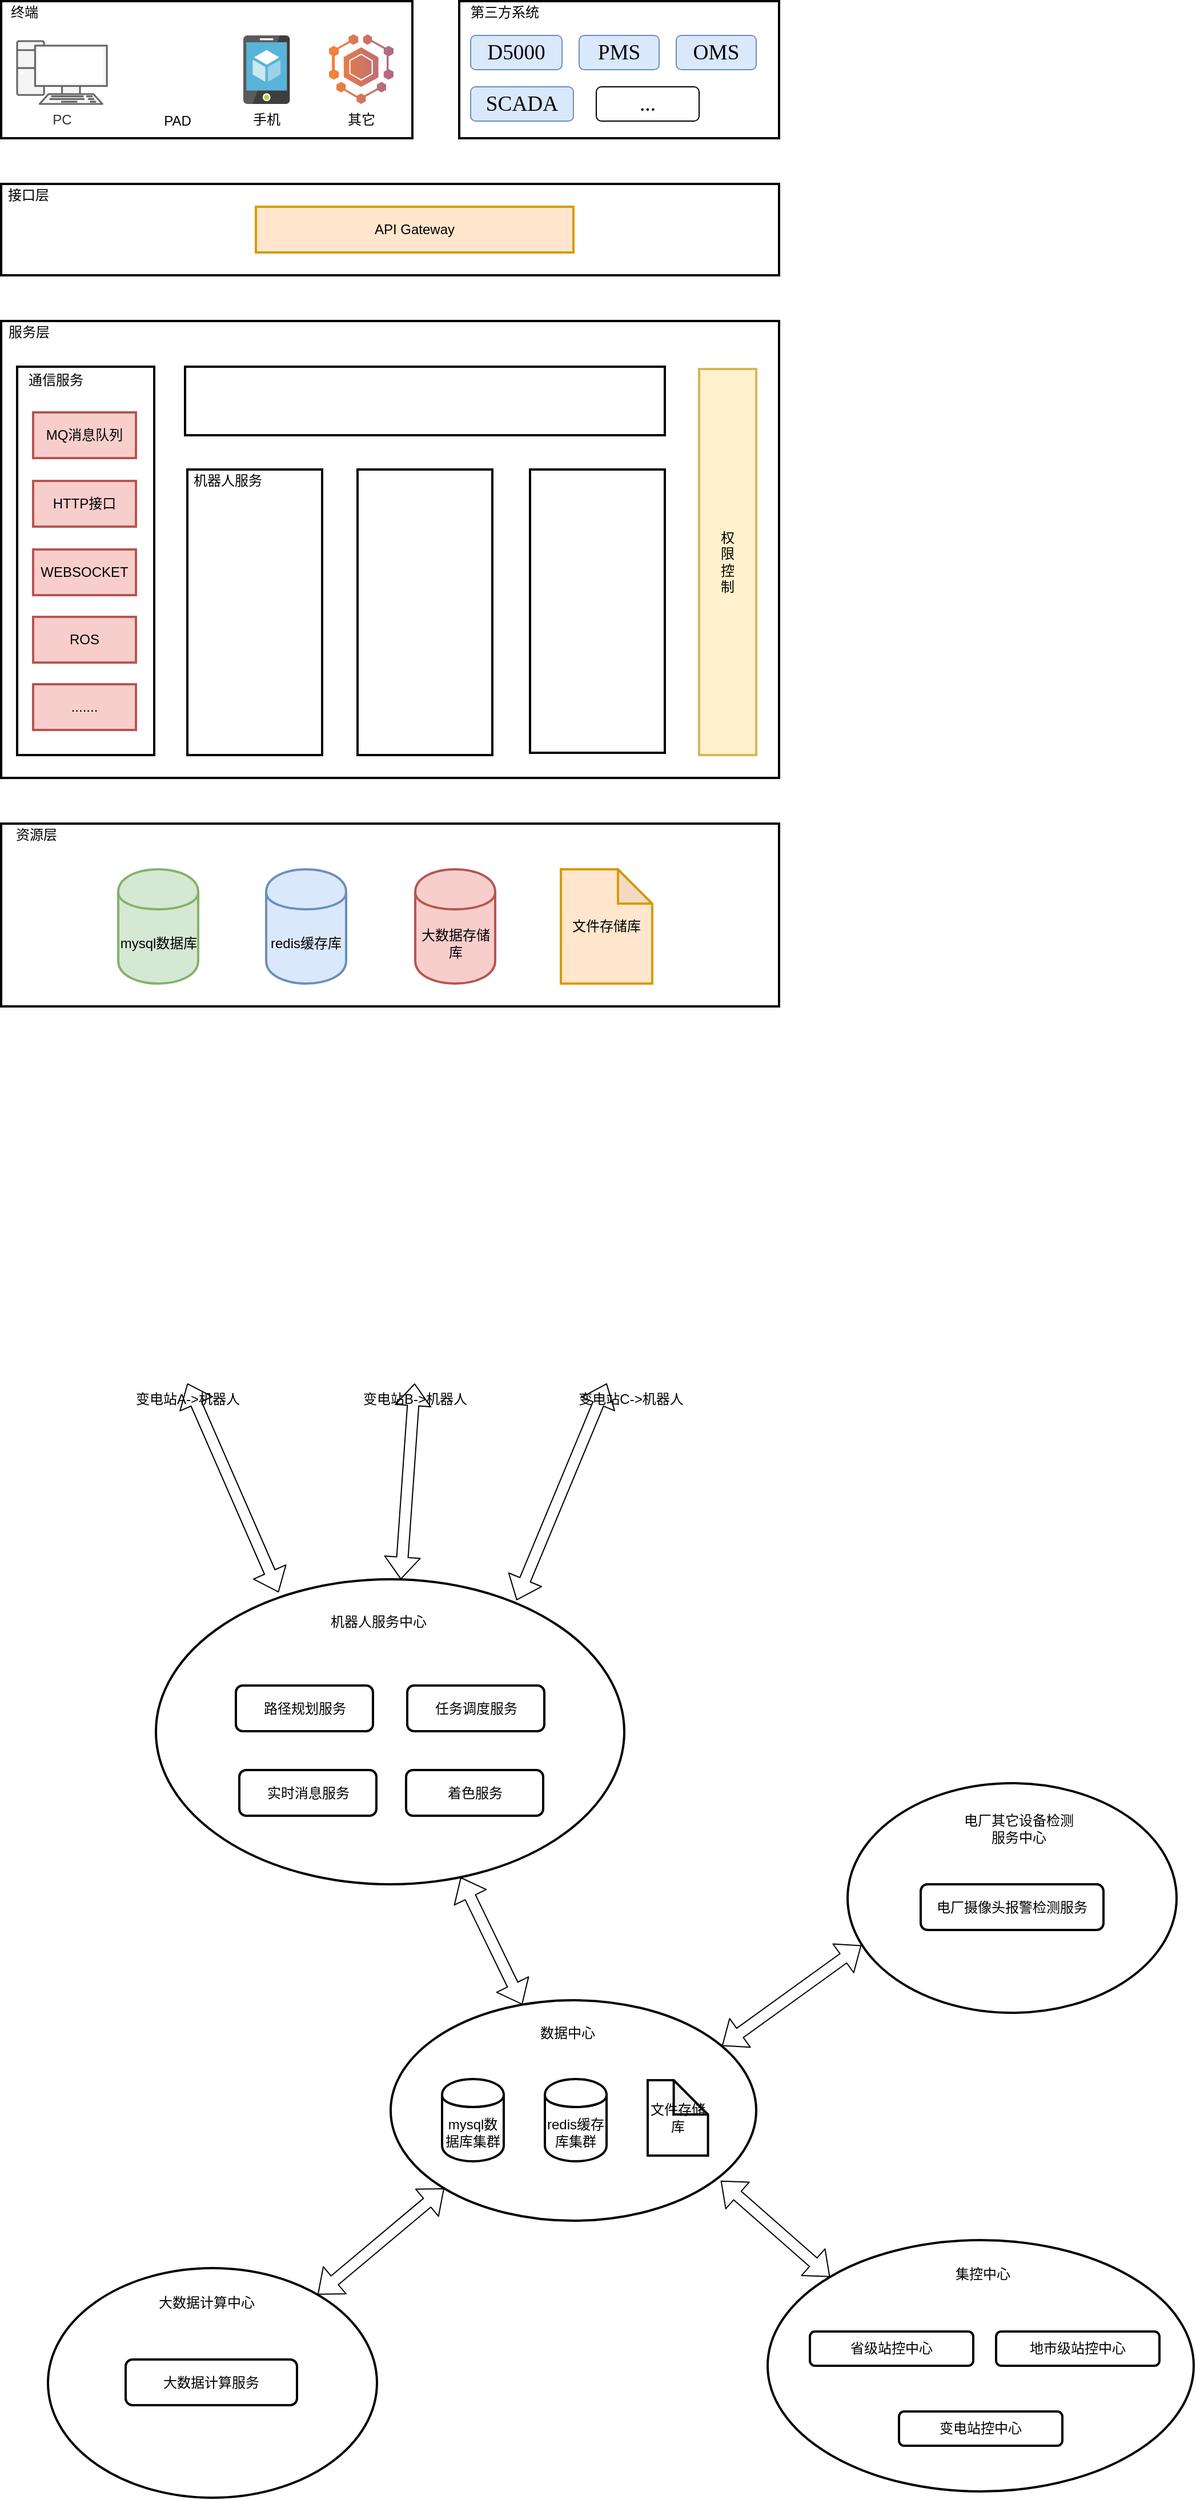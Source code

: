 <mxfile version="12.8.8" type="github">
  <diagram id="68AKn7hBrkc6Hizn51Uo" name="第 1 页">
    <mxGraphModel dx="932" dy="508" grid="1" gridSize="10" guides="1" tooltips="1" connect="1" arrows="1" fold="1" page="1" pageScale="1" pageWidth="1654" pageHeight="2336" math="0" shadow="0">
      <root>
        <mxCell id="0" />
        <mxCell id="1" parent="0" />
        <mxCell id="wY_InP9v4MQlX6HiAcbp-20" value="" style="rounded=0;whiteSpace=wrap;html=1;labelBackgroundColor=#333333;strokeWidth=2;fillColor=none;" vertex="1" parent="1">
          <mxGeometry x="79" y="320" width="681" height="400" as="geometry" />
        </mxCell>
        <mxCell id="wY_InP9v4MQlX6HiAcbp-31" value="" style="rounded=0;whiteSpace=wrap;html=1;labelBackgroundColor=none;strokeWidth=2;fillColor=none;" vertex="1" parent="1">
          <mxGeometry x="242" y="450" width="118" height="250" as="geometry" />
        </mxCell>
        <mxCell id="wY_InP9v4MQlX6HiAcbp-1" value="" style="rounded=0;whiteSpace=wrap;html=1;strokeWidth=2;" vertex="1" parent="1">
          <mxGeometry x="79" y="40" width="360" height="120" as="geometry" />
        </mxCell>
        <mxCell id="wY_InP9v4MQlX6HiAcbp-2" value="" style="rounded=0;whiteSpace=wrap;html=1;strokeWidth=2;" vertex="1" parent="1">
          <mxGeometry x="480" y="40" width="280" height="120" as="geometry" />
        </mxCell>
        <mxCell id="wY_InP9v4MQlX6HiAcbp-3" value="终端" style="text;html=1;strokeColor=none;fillColor=none;align=center;verticalAlign=middle;whiteSpace=wrap;rounded=0;" vertex="1" parent="1">
          <mxGeometry x="79" y="40" width="41" height="20" as="geometry" />
        </mxCell>
        <mxCell id="wY_InP9v4MQlX6HiAcbp-4" value="第三方系统" style="text;html=1;strokeColor=none;fillColor=none;align=center;verticalAlign=middle;whiteSpace=wrap;rounded=0;" vertex="1" parent="1">
          <mxGeometry x="480" y="40" width="80" height="20" as="geometry" />
        </mxCell>
        <mxCell id="wY_InP9v4MQlX6HiAcbp-5" value="&lt;span lang=&quot;EN-US&quot; style=&quot;white-space: normal ; font-size: 14pt ; font-family: &amp;#34;tim&amp;#34; , serif&quot;&gt;D5000&lt;/span&gt;&lt;span style=&quot;font-size: medium ; white-space: normal&quot;&gt;&lt;/span&gt;" style="rounded=1;whiteSpace=wrap;html=1;fillColor=#dae8fc;strokeColor=#6c8ebf;" vertex="1" parent="1">
          <mxGeometry x="490" y="70" width="80" height="30" as="geometry" />
        </mxCell>
        <mxCell id="wY_InP9v4MQlX6HiAcbp-6" value="&lt;span lang=&quot;EN-US&quot; style=&quot;white-space: normal ; font-size: 14pt ; font-family: &amp;#34;tim&amp;#34; , serif&quot;&gt;PMS&lt;/span&gt;&lt;span style=&quot;font-size: medium ; white-space: normal&quot;&gt;&lt;/span&gt;" style="rounded=1;whiteSpace=wrap;html=1;fillColor=#dae8fc;strokeColor=#6c8ebf;" vertex="1" parent="1">
          <mxGeometry x="585" y="70" width="70" height="30" as="geometry" />
        </mxCell>
        <mxCell id="wY_InP9v4MQlX6HiAcbp-7" value="&lt;span lang=&quot;EN-US&quot; style=&quot;font-size: 14pt ; font-family: &amp;#34;tim&amp;#34; , serif&quot;&gt;OMS&lt;/span&gt;&lt;span style=&quot;font-size: medium&quot;&gt;&lt;/span&gt;" style="rounded=1;whiteSpace=wrap;html=1;fillColor=#dae8fc;strokeColor=#6c8ebf;" vertex="1" parent="1">
          <mxGeometry x="670" y="70" width="70" height="30" as="geometry" />
        </mxCell>
        <mxCell id="wY_InP9v4MQlX6HiAcbp-8" value="&lt;span lang=&quot;EN-US&quot; style=&quot;font-size: 14pt ; font-family: &amp;#34;tim&amp;#34; , serif&quot;&gt;SCADA&lt;/span&gt;&lt;span style=&quot;font-size: medium&quot;&gt;&lt;/span&gt;" style="rounded=1;whiteSpace=wrap;html=1;fillColor=#dae8fc;strokeColor=#6c8ebf;" vertex="1" parent="1">
          <mxGeometry x="490" y="115" width="90" height="30" as="geometry" />
        </mxCell>
        <mxCell id="wY_InP9v4MQlX6HiAcbp-9" value="&lt;span lang=&quot;EN-US&quot; style=&quot;font-size: 14pt ; font-family: &amp;#34;tim&amp;#34; , serif&quot;&gt;...&lt;/span&gt;&lt;span style=&quot;font-size: medium&quot;&gt;&lt;/span&gt;" style="rounded=1;whiteSpace=wrap;html=1;" vertex="1" parent="1">
          <mxGeometry x="600" y="115" width="90" height="30" as="geometry" />
        </mxCell>
        <mxCell id="wY_InP9v4MQlX6HiAcbp-10" value="PC" style="verticalAlign=top;verticalLabelPosition=bottom;labelPosition=center;align=center;html=1;outlineConnect=0;fillColor=#f5f5f5;strokeColor=#666666;gradientDirection=north;strokeWidth=2;shape=mxgraph.networks.pc;fontColor=#333333;" vertex="1" parent="1">
          <mxGeometry x="93" y="75" width="78.57" height="55" as="geometry" />
        </mxCell>
        <mxCell id="wY_InP9v4MQlX6HiAcbp-13" value="手机" style="aspect=fixed;html=1;points=[];align=center;image;fontSize=12;image=img/lib/mscae/App_Service_Mobile_App.svg;" vertex="1" parent="1">
          <mxGeometry x="291" y="70" width="40.8" height="60" as="geometry" />
        </mxCell>
        <mxCell id="wY_InP9v4MQlX6HiAcbp-15" value="其它" style="outlineConnect=0;dashed=0;verticalLabelPosition=bottom;verticalAlign=top;align=center;html=1;shape=mxgraph.aws3.mobile_hub;fillColor=#AD688A;gradientColor=#F58435;gradientDirection=west;pointerEvents=1" vertex="1" parent="1">
          <mxGeometry x="366" y="69" width="56.48" height="61" as="geometry" />
        </mxCell>
        <mxCell id="wY_InP9v4MQlX6HiAcbp-16" value="" style="rounded=0;whiteSpace=wrap;html=1;strokeWidth=2;" vertex="1" parent="1">
          <mxGeometry x="79" y="200" width="681" height="80" as="geometry" />
        </mxCell>
        <mxCell id="wY_InP9v4MQlX6HiAcbp-17" value="API Gateway" style="rounded=0;whiteSpace=wrap;html=1;strokeWidth=2;fillColor=#ffe6cc;strokeColor=#d79b00;" vertex="1" parent="1">
          <mxGeometry x="302" y="220" width="278" height="40" as="geometry" />
        </mxCell>
        <mxCell id="wY_InP9v4MQlX6HiAcbp-18" value="接口层" style="text;html=1;strokeColor=none;fillColor=none;align=center;verticalAlign=middle;whiteSpace=wrap;rounded=0;" vertex="1" parent="1">
          <mxGeometry x="80" y="200" width="46" height="20" as="geometry" />
        </mxCell>
        <mxCell id="wY_InP9v4MQlX6HiAcbp-19" value="PAD" style="shape=image;html=1;verticalAlign=top;verticalLabelPosition=bottom;labelBackgroundColor=#ffffff;imageAspect=0;aspect=fixed;image=https://cdn3.iconfinder.com/data/icons/streamline-icon-set-free-pack/48/Streamline-12-128.png;strokeWidth=2;fillColor=#1A1A1A;imageBackground=#ffffff;" vertex="1" parent="1">
          <mxGeometry x="202" y="70" width="61" height="61" as="geometry" />
        </mxCell>
        <mxCell id="wY_InP9v4MQlX6HiAcbp-21" value="服务层" style="text;html=1;strokeColor=none;fillColor=none;align=center;verticalAlign=middle;whiteSpace=wrap;rounded=0;labelBackgroundColor=none;" vertex="1" parent="1">
          <mxGeometry x="80" y="320" width="47" height="20" as="geometry" />
        </mxCell>
        <mxCell id="wY_InP9v4MQlX6HiAcbp-22" value="" style="rounded=0;whiteSpace=wrap;html=1;labelBackgroundColor=none;strokeWidth=2;fillColor=none;" vertex="1" parent="1">
          <mxGeometry x="93" y="360" width="120" height="340" as="geometry" />
        </mxCell>
        <mxCell id="wY_InP9v4MQlX6HiAcbp-23" value="通信服务" style="text;html=1;strokeColor=none;fillColor=none;align=center;verticalAlign=middle;whiteSpace=wrap;rounded=0;labelBackgroundColor=none;" vertex="1" parent="1">
          <mxGeometry x="94" y="362" width="66" height="20" as="geometry" />
        </mxCell>
        <mxCell id="wY_InP9v4MQlX6HiAcbp-25" value="MQ消息队列" style="rounded=0;whiteSpace=wrap;html=1;labelBackgroundColor=none;strokeWidth=2;fillColor=#f8cecc;strokeColor=#b85450;" vertex="1" parent="1">
          <mxGeometry x="107" y="400" width="90" height="40" as="geometry" />
        </mxCell>
        <mxCell id="wY_InP9v4MQlX6HiAcbp-26" value="HTTP接口" style="rounded=0;whiteSpace=wrap;html=1;labelBackgroundColor=none;strokeWidth=2;fillColor=#f8cecc;strokeColor=#b85450;" vertex="1" parent="1">
          <mxGeometry x="107" y="460" width="90" height="40" as="geometry" />
        </mxCell>
        <mxCell id="wY_InP9v4MQlX6HiAcbp-28" value="WEBSOCKET" style="rounded=0;whiteSpace=wrap;html=1;labelBackgroundColor=none;strokeWidth=2;fillColor=#f8cecc;strokeColor=#b85450;" vertex="1" parent="1">
          <mxGeometry x="107" y="520" width="90" height="40" as="geometry" />
        </mxCell>
        <mxCell id="wY_InP9v4MQlX6HiAcbp-29" value="ROS" style="rounded=0;whiteSpace=wrap;html=1;labelBackgroundColor=none;strokeWidth=2;fillColor=#f8cecc;strokeColor=#b85450;" vertex="1" parent="1">
          <mxGeometry x="107" y="579" width="90" height="40" as="geometry" />
        </mxCell>
        <mxCell id="wY_InP9v4MQlX6HiAcbp-30" value="......." style="rounded=0;whiteSpace=wrap;html=1;labelBackgroundColor=none;strokeWidth=2;fillColor=#f8cecc;strokeColor=#b85450;" vertex="1" parent="1">
          <mxGeometry x="107" y="638" width="90" height="40" as="geometry" />
        </mxCell>
        <mxCell id="wY_InP9v4MQlX6HiAcbp-32" value="权&lt;br&gt;限&lt;br&gt;控&lt;br&gt;制" style="rounded=0;whiteSpace=wrap;html=1;labelBackgroundColor=none;strokeWidth=2;fillColor=#fff2cc;strokeColor=#d6b656;" vertex="1" parent="1">
          <mxGeometry x="690" y="362" width="50" height="338" as="geometry" />
        </mxCell>
        <mxCell id="wY_InP9v4MQlX6HiAcbp-54" value="" style="rounded=0;whiteSpace=wrap;html=1;labelBackgroundColor=none;strokeWidth=2;fillColor=none;" vertex="1" parent="1">
          <mxGeometry x="79" y="760" width="681" height="160" as="geometry" />
        </mxCell>
        <mxCell id="wY_InP9v4MQlX6HiAcbp-55" value="资源层" style="text;html=1;strokeColor=none;fillColor=none;align=center;verticalAlign=middle;whiteSpace=wrap;rounded=0;labelBackgroundColor=none;" vertex="1" parent="1">
          <mxGeometry x="80" y="760" width="60" height="20" as="geometry" />
        </mxCell>
        <mxCell id="wY_InP9v4MQlX6HiAcbp-58" value="mysql数据库" style="shape=cylinder;whiteSpace=wrap;html=1;boundedLbl=1;backgroundOutline=1;labelBackgroundColor=none;strokeWidth=2;fillColor=#d5e8d4;strokeColor=#82b366;" vertex="1" parent="1">
          <mxGeometry x="181.5" y="800" width="70" height="100" as="geometry" />
        </mxCell>
        <mxCell id="wY_InP9v4MQlX6HiAcbp-61" value="redis缓存库" style="shape=cylinder;whiteSpace=wrap;html=1;boundedLbl=1;backgroundOutline=1;labelBackgroundColor=none;strokeWidth=2;fillColor=#dae8fc;strokeColor=#6c8ebf;" vertex="1" parent="1">
          <mxGeometry x="311" y="800" width="70" height="100" as="geometry" />
        </mxCell>
        <mxCell id="wY_InP9v4MQlX6HiAcbp-63" value="文件存储库" style="shape=note;whiteSpace=wrap;html=1;backgroundOutline=1;darkOpacity=0.05;labelBackgroundColor=none;strokeWidth=2;fillColor=#ffe6cc;strokeColor=#d79b00;" vertex="1" parent="1">
          <mxGeometry x="569" y="800" width="80" height="100" as="geometry" />
        </mxCell>
        <mxCell id="wY_InP9v4MQlX6HiAcbp-64" value="" style="ellipse;whiteSpace=wrap;html=1;labelBackgroundColor=none;strokeWidth=2;fillColor=none;" vertex="1" parent="1">
          <mxGeometry x="420" y="1790" width="320" height="193" as="geometry" />
        </mxCell>
        <mxCell id="wY_InP9v4MQlX6HiAcbp-65" value="mysql数据库集群" style="shape=cylinder;whiteSpace=wrap;html=1;boundedLbl=1;backgroundOutline=1;labelBackgroundColor=none;strokeWidth=2;fillColor=none;" vertex="1" parent="1">
          <mxGeometry x="465" y="1859" width="54" height="72" as="geometry" />
        </mxCell>
        <mxCell id="wY_InP9v4MQlX6HiAcbp-66" value="redis缓存库集群" style="shape=cylinder;whiteSpace=wrap;html=1;boundedLbl=1;backgroundOutline=1;labelBackgroundColor=none;strokeWidth=2;fillColor=none;" vertex="1" parent="1">
          <mxGeometry x="555" y="1859" width="54" height="72" as="geometry" />
        </mxCell>
        <mxCell id="wY_InP9v4MQlX6HiAcbp-67" value="文件存储库" style="shape=note;whiteSpace=wrap;html=1;backgroundOutline=1;darkOpacity=0.05;labelBackgroundColor=none;strokeWidth=2;fillColor=none;" vertex="1" parent="1">
          <mxGeometry x="645" y="1860" width="52.8" height="66" as="geometry" />
        </mxCell>
        <mxCell id="wY_InP9v4MQlX6HiAcbp-68" value="" style="ellipse;whiteSpace=wrap;html=1;labelBackgroundColor=none;strokeWidth=2;fillColor=none;" vertex="1" parent="1">
          <mxGeometry x="214.5" y="1421.52" width="410" height="266.98" as="geometry" />
        </mxCell>
        <mxCell id="wY_InP9v4MQlX6HiAcbp-69" value="大数据存储库" style="shape=cylinder;whiteSpace=wrap;html=1;boundedLbl=1;backgroundOutline=1;labelBackgroundColor=none;strokeWidth=2;fillColor=#f8cecc;strokeColor=#b85450;" vertex="1" parent="1">
          <mxGeometry x="441.5" y="800" width="70" height="100" as="geometry" />
        </mxCell>
        <mxCell id="wY_InP9v4MQlX6HiAcbp-70" value="数据中心" style="text;html=1;strokeColor=none;fillColor=none;align=center;verticalAlign=middle;whiteSpace=wrap;rounded=0;labelBackgroundColor=none;" vertex="1" parent="1">
          <mxGeometry x="550" y="1809" width="50" height="20" as="geometry" />
        </mxCell>
        <mxCell id="wY_InP9v4MQlX6HiAcbp-71" value="机器人服务中心" style="text;html=1;strokeColor=none;fillColor=none;align=center;verticalAlign=middle;whiteSpace=wrap;rounded=0;labelBackgroundColor=none;" vertex="1" parent="1">
          <mxGeometry x="364.25" y="1448.5" width="91" height="20" as="geometry" />
        </mxCell>
        <mxCell id="wY_InP9v4MQlX6HiAcbp-72" value="路径规划服务" style="rounded=1;whiteSpace=wrap;html=1;labelBackgroundColor=none;strokeWidth=2;fillColor=none;" vertex="1" parent="1">
          <mxGeometry x="284.5" y="1514.5" width="120" height="40" as="geometry" />
        </mxCell>
        <mxCell id="wY_InP9v4MQlX6HiAcbp-73" value="任务调度服务" style="rounded=1;whiteSpace=wrap;html=1;labelBackgroundColor=none;strokeWidth=2;fillColor=none;" vertex="1" parent="1">
          <mxGeometry x="434.5" y="1514.5" width="120" height="40" as="geometry" />
        </mxCell>
        <mxCell id="wY_InP9v4MQlX6HiAcbp-74" value="实时消息服务" style="rounded=1;whiteSpace=wrap;html=1;labelBackgroundColor=none;strokeWidth=2;fillColor=none;" vertex="1" parent="1">
          <mxGeometry x="287.5" y="1588.5" width="120" height="40" as="geometry" />
        </mxCell>
        <mxCell id="wY_InP9v4MQlX6HiAcbp-75" value="着色服务" style="rounded=1;whiteSpace=wrap;html=1;labelBackgroundColor=none;strokeWidth=2;fillColor=none;" vertex="1" parent="1">
          <mxGeometry x="433.5" y="1588.5" width="120" height="40" as="geometry" />
        </mxCell>
        <mxCell id="wY_InP9v4MQlX6HiAcbp-76" value="电厂摄像头报警检测服务" style="rounded=1;whiteSpace=wrap;html=1;labelBackgroundColor=none;strokeWidth=2;fillColor=none;" vertex="1" parent="1">
          <mxGeometry x="884" y="1688.5" width="160" height="40" as="geometry" />
        </mxCell>
        <mxCell id="wY_InP9v4MQlX6HiAcbp-78" value="" style="ellipse;whiteSpace=wrap;html=1;labelBackgroundColor=none;strokeWidth=2;fillColor=none;" vertex="1" parent="1">
          <mxGeometry x="120" y="2024.5" width="288" height="201" as="geometry" />
        </mxCell>
        <mxCell id="wY_InP9v4MQlX6HiAcbp-79" value="" style="ellipse;whiteSpace=wrap;html=1;labelBackgroundColor=none;strokeWidth=2;fillColor=none;" vertex="1" parent="1">
          <mxGeometry x="820" y="1600" width="288" height="201" as="geometry" />
        </mxCell>
        <mxCell id="wY_InP9v4MQlX6HiAcbp-80" value="电厂其它设备检测服务中心" style="text;html=1;strokeColor=none;fillColor=none;align=center;verticalAlign=middle;whiteSpace=wrap;rounded=0;labelBackgroundColor=none;" vertex="1" parent="1">
          <mxGeometry x="920" y="1630" width="100" height="20" as="geometry" />
        </mxCell>
        <mxCell id="wY_InP9v4MQlX6HiAcbp-81" value="大数据计算中心" style="text;html=1;strokeColor=none;fillColor=none;align=center;verticalAlign=middle;whiteSpace=wrap;rounded=0;labelBackgroundColor=none;" vertex="1" parent="1">
          <mxGeometry x="214" y="2044.5" width="90" height="20" as="geometry" />
        </mxCell>
        <mxCell id="wY_InP9v4MQlX6HiAcbp-82" value="大数据计算服务" style="rounded=1;whiteSpace=wrap;html=1;labelBackgroundColor=none;strokeWidth=2;fillColor=none;" vertex="1" parent="1">
          <mxGeometry x="188" y="2104.5" width="150" height="40" as="geometry" />
        </mxCell>
        <mxCell id="wY_InP9v4MQlX6HiAcbp-83" value="" style="ellipse;whiteSpace=wrap;html=1;labelBackgroundColor=none;strokeWidth=2;fillColor=none;" vertex="1" parent="1">
          <mxGeometry x="750" y="2000" width="373" height="220" as="geometry" />
        </mxCell>
        <mxCell id="wY_InP9v4MQlX6HiAcbp-84" value="集控中心" style="text;html=1;strokeColor=none;fillColor=none;align=center;verticalAlign=middle;whiteSpace=wrap;rounded=0;labelBackgroundColor=none;" vertex="1" parent="1">
          <mxGeometry x="907" y="2020" width="63" height="20" as="geometry" />
        </mxCell>
        <mxCell id="wY_InP9v4MQlX6HiAcbp-85" value="省级站控中心" style="rounded=1;whiteSpace=wrap;html=1;labelBackgroundColor=none;strokeWidth=2;fillColor=none;" vertex="1" parent="1">
          <mxGeometry x="787" y="2080" width="143" height="30" as="geometry" />
        </mxCell>
        <mxCell id="wY_InP9v4MQlX6HiAcbp-86" value="地市级站控中心" style="rounded=1;whiteSpace=wrap;html=1;labelBackgroundColor=none;strokeWidth=2;fillColor=none;" vertex="1" parent="1">
          <mxGeometry x="950" y="2080" width="143" height="30" as="geometry" />
        </mxCell>
        <mxCell id="wY_InP9v4MQlX6HiAcbp-87" value="变电站控中心" style="rounded=1;whiteSpace=wrap;html=1;labelBackgroundColor=none;strokeWidth=2;fillColor=none;" vertex="1" parent="1">
          <mxGeometry x="865" y="2150" width="143" height="30" as="geometry" />
        </mxCell>
        <mxCell id="wY_InP9v4MQlX6HiAcbp-89" value="" style="shape=flexArrow;endArrow=classic;startArrow=classic;html=1;entryX=0;entryY=1;entryDx=0;entryDy=0;" edge="1" parent="1" source="wY_InP9v4MQlX6HiAcbp-78" target="wY_InP9v4MQlX6HiAcbp-64">
          <mxGeometry width="50" height="50" relative="1" as="geometry">
            <mxPoint x="420" y="2040" as="sourcePoint" />
            <mxPoint x="470" y="1990" as="targetPoint" />
          </mxGeometry>
        </mxCell>
        <mxCell id="wY_InP9v4MQlX6HiAcbp-90" value="" style="shape=flexArrow;endArrow=classic;startArrow=classic;html=1;exitX=0;exitY=0;exitDx=0;exitDy=0;entryX=0.903;entryY=0.819;entryDx=0;entryDy=0;entryPerimeter=0;" edge="1" parent="1" source="wY_InP9v4MQlX6HiAcbp-83" target="wY_InP9v4MQlX6HiAcbp-64">
          <mxGeometry width="50" height="50" relative="1" as="geometry">
            <mxPoint x="540" y="2020" as="sourcePoint" />
            <mxPoint x="590" y="1970" as="targetPoint" />
          </mxGeometry>
        </mxCell>
        <mxCell id="wY_InP9v4MQlX6HiAcbp-91" value="" style="shape=flexArrow;endArrow=classic;startArrow=classic;html=1;" edge="1" parent="1" source="wY_InP9v4MQlX6HiAcbp-64" target="wY_InP9v4MQlX6HiAcbp-68">
          <mxGeometry width="50" height="50" relative="1" as="geometry">
            <mxPoint x="540" y="1900" as="sourcePoint" />
            <mxPoint x="590" y="1850" as="targetPoint" />
          </mxGeometry>
        </mxCell>
        <mxCell id="wY_InP9v4MQlX6HiAcbp-92" value="" style="shape=flexArrow;endArrow=classic;startArrow=classic;html=1;entryX=0.042;entryY=0.706;entryDx=0;entryDy=0;entryPerimeter=0;" edge="1" parent="1" target="wY_InP9v4MQlX6HiAcbp-79">
          <mxGeometry width="50" height="50" relative="1" as="geometry">
            <mxPoint x="710" y="1830" as="sourcePoint" />
            <mxPoint x="590" y="1900" as="targetPoint" />
          </mxGeometry>
        </mxCell>
        <mxCell id="wY_InP9v4MQlX6HiAcbp-93" value="变电站A-&amp;gt;机器人" style="shape=image;html=1;verticalAlign=top;verticalLabelPosition=bottom;labelBackgroundColor=#ffffff;imageAspect=0;aspect=fixed;image=https://cdn2.iconfinder.com/data/icons/walle/128/basket_full.png;strokeWidth=2;fillColor=none;" vertex="1" parent="1">
          <mxGeometry x="192" y="1150" width="100" height="100" as="geometry" />
        </mxCell>
        <mxCell id="wY_InP9v4MQlX6HiAcbp-94" value="变电站B-&amp;gt;机器人" style="shape=image;html=1;verticalAlign=top;verticalLabelPosition=bottom;labelBackgroundColor=#ffffff;imageAspect=0;aspect=fixed;image=https://cdn2.iconfinder.com/data/icons/walle/128/basket_full.png;strokeWidth=2;fillColor=none;" vertex="1" parent="1">
          <mxGeometry x="391" y="1150" width="100" height="100" as="geometry" />
        </mxCell>
        <mxCell id="wY_InP9v4MQlX6HiAcbp-95" value="变电站C-&amp;gt;机器人" style="shape=image;html=1;verticalAlign=top;verticalLabelPosition=bottom;labelBackgroundColor=#ffffff;imageAspect=0;aspect=fixed;image=https://cdn2.iconfinder.com/data/icons/walle/128/basket_full.png;strokeWidth=2;fillColor=none;" vertex="1" parent="1">
          <mxGeometry x="580" y="1150" width="100" height="100" as="geometry" />
        </mxCell>
        <mxCell id="wY_InP9v4MQlX6HiAcbp-96" value="" style="shape=flexArrow;endArrow=classic;startArrow=classic;html=1;exitX=0.77;exitY=0.069;exitDx=0;exitDy=0;exitPerimeter=0;" edge="1" parent="1" source="wY_InP9v4MQlX6HiAcbp-68" target="wY_InP9v4MQlX6HiAcbp-95">
          <mxGeometry width="50" height="50" relative="1" as="geometry">
            <mxPoint x="530" y="1360" as="sourcePoint" />
            <mxPoint x="580" y="1310" as="targetPoint" />
          </mxGeometry>
        </mxCell>
        <mxCell id="wY_InP9v4MQlX6HiAcbp-97" value="" style="shape=flexArrow;endArrow=classic;startArrow=classic;html=1;entryX=0.5;entryY=1;entryDx=0;entryDy=0;" edge="1" parent="1" source="wY_InP9v4MQlX6HiAcbp-68" target="wY_InP9v4MQlX6HiAcbp-94">
          <mxGeometry width="50" height="50" relative="1" as="geometry">
            <mxPoint x="530" y="1360" as="sourcePoint" />
            <mxPoint x="580" y="1310" as="targetPoint" />
          </mxGeometry>
        </mxCell>
        <mxCell id="wY_InP9v4MQlX6HiAcbp-98" value="" style="shape=flexArrow;endArrow=classic;startArrow=classic;html=1;entryX=0.5;entryY=1;entryDx=0;entryDy=0;exitX=0.262;exitY=0.043;exitDx=0;exitDy=0;exitPerimeter=0;" edge="1" parent="1" source="wY_InP9v4MQlX6HiAcbp-68" target="wY_InP9v4MQlX6HiAcbp-93">
          <mxGeometry width="50" height="50" relative="1" as="geometry">
            <mxPoint x="530" y="1360" as="sourcePoint" />
            <mxPoint x="580" y="1310" as="targetPoint" />
          </mxGeometry>
        </mxCell>
        <mxCell id="wY_InP9v4MQlX6HiAcbp-99" value="" style="rounded=0;whiteSpace=wrap;html=1;labelBackgroundColor=none;strokeWidth=2;fillColor=none;" vertex="1" parent="1">
          <mxGeometry x="391" y="450" width="118" height="250" as="geometry" />
        </mxCell>
        <mxCell id="wY_InP9v4MQlX6HiAcbp-100" value="" style="rounded=0;whiteSpace=wrap;html=1;labelBackgroundColor=none;strokeWidth=2;fillColor=none;" vertex="1" parent="1">
          <mxGeometry x="542" y="450" width="118" height="248" as="geometry" />
        </mxCell>
        <mxCell id="wY_InP9v4MQlX6HiAcbp-102" value="" style="rounded=0;whiteSpace=wrap;html=1;labelBackgroundColor=none;strokeWidth=2;fillColor=none;" vertex="1" parent="1">
          <mxGeometry x="240" y="360" width="420" height="60" as="geometry" />
        </mxCell>
        <mxCell id="wY_InP9v4MQlX6HiAcbp-103" value="机器人服务" style="text;html=1;strokeColor=none;fillColor=none;align=center;verticalAlign=middle;whiteSpace=wrap;rounded=0;labelBackgroundColor=none;" vertex="1" parent="1">
          <mxGeometry x="245" y="450" width="65" height="20" as="geometry" />
        </mxCell>
      </root>
    </mxGraphModel>
  </diagram>
</mxfile>
